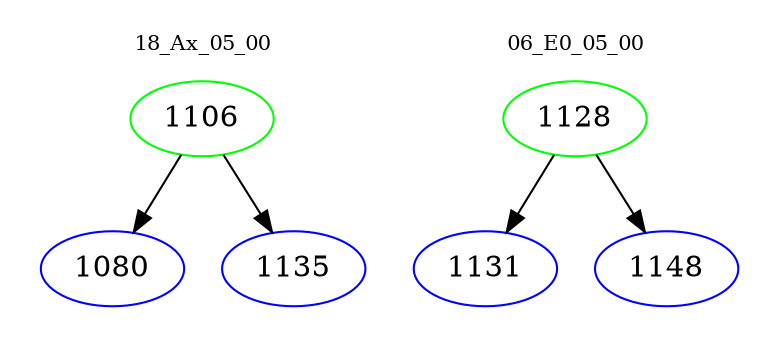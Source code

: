 digraph{
subgraph cluster_0 {
color = white
label = "18_Ax_05_00";
fontsize=10;
T0_1106 [label="1106", color="green"]
T0_1106 -> T0_1080 [color="black"]
T0_1080 [label="1080", color="blue"]
T0_1106 -> T0_1135 [color="black"]
T0_1135 [label="1135", color="blue"]
}
subgraph cluster_1 {
color = white
label = "06_E0_05_00";
fontsize=10;
T1_1128 [label="1128", color="green"]
T1_1128 -> T1_1131 [color="black"]
T1_1131 [label="1131", color="blue"]
T1_1128 -> T1_1148 [color="black"]
T1_1148 [label="1148", color="blue"]
}
}
